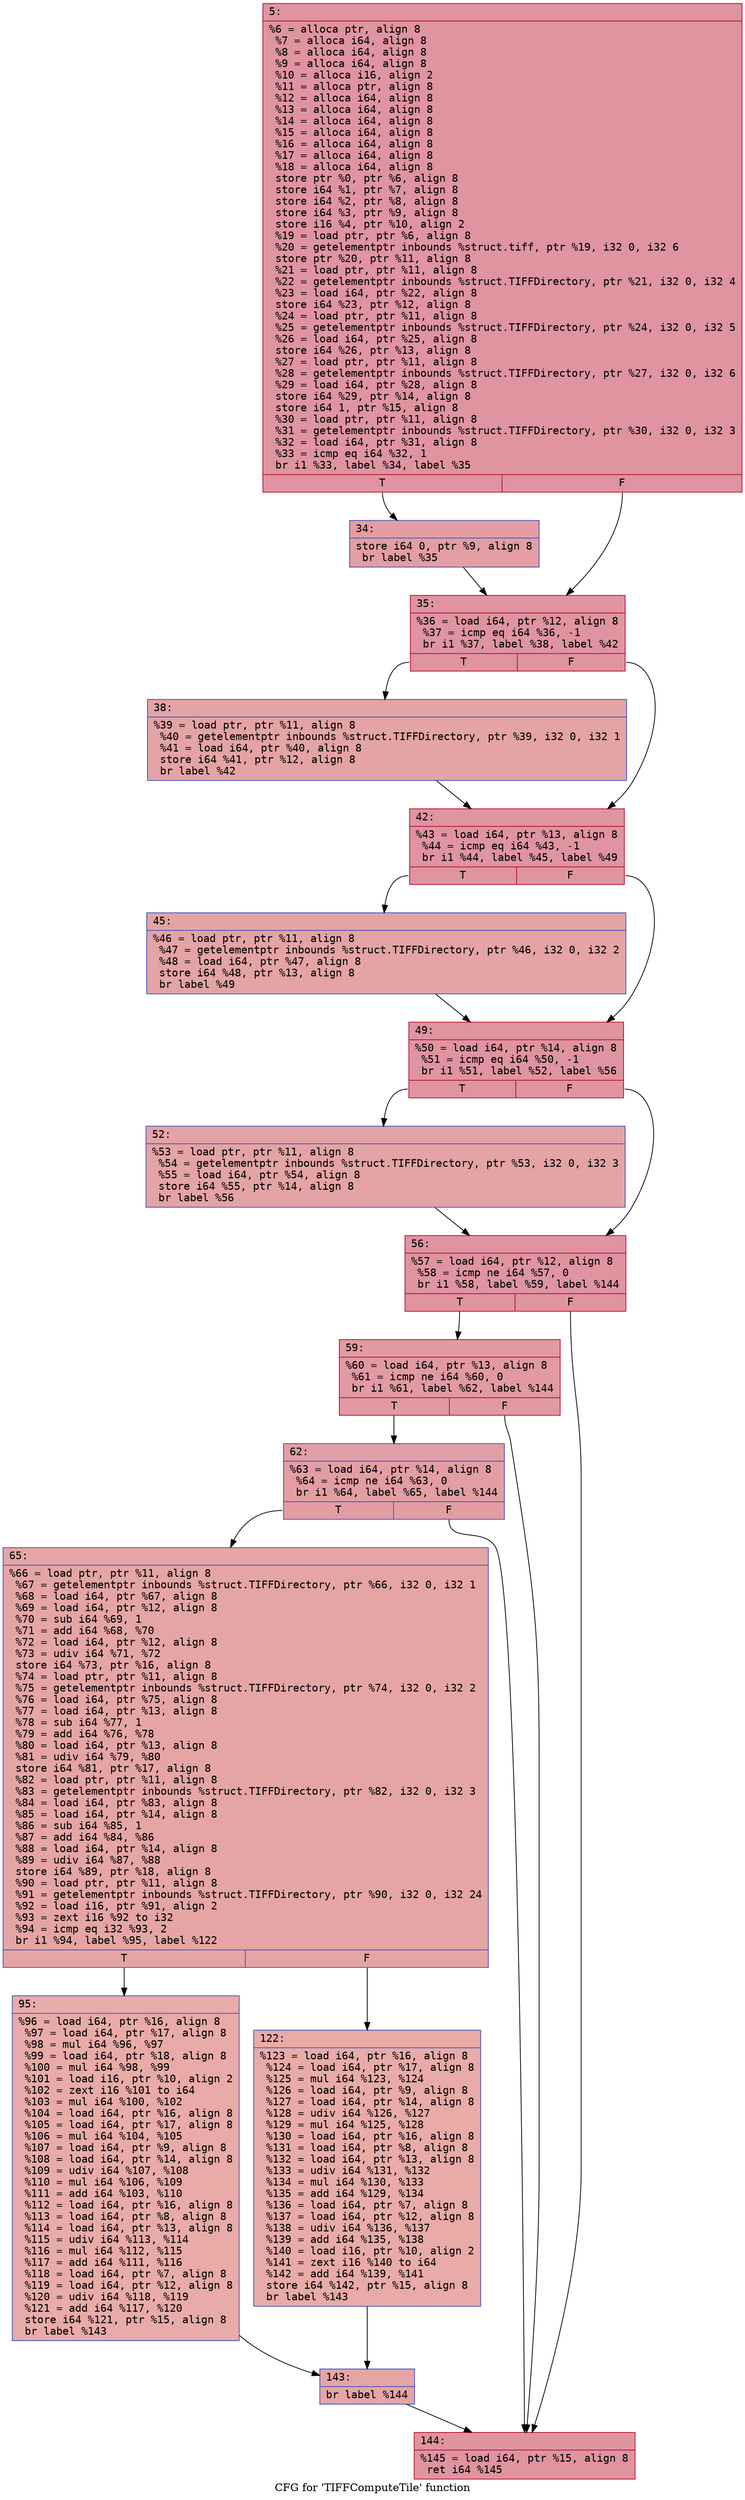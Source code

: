 digraph "CFG for 'TIFFComputeTile' function" {
	label="CFG for 'TIFFComputeTile' function";

	Node0x600002ef9f40 [shape=record,color="#b70d28ff", style=filled, fillcolor="#b70d2870" fontname="Courier",label="{5:\l|  %6 = alloca ptr, align 8\l  %7 = alloca i64, align 8\l  %8 = alloca i64, align 8\l  %9 = alloca i64, align 8\l  %10 = alloca i16, align 2\l  %11 = alloca ptr, align 8\l  %12 = alloca i64, align 8\l  %13 = alloca i64, align 8\l  %14 = alloca i64, align 8\l  %15 = alloca i64, align 8\l  %16 = alloca i64, align 8\l  %17 = alloca i64, align 8\l  %18 = alloca i64, align 8\l  store ptr %0, ptr %6, align 8\l  store i64 %1, ptr %7, align 8\l  store i64 %2, ptr %8, align 8\l  store i64 %3, ptr %9, align 8\l  store i16 %4, ptr %10, align 2\l  %19 = load ptr, ptr %6, align 8\l  %20 = getelementptr inbounds %struct.tiff, ptr %19, i32 0, i32 6\l  store ptr %20, ptr %11, align 8\l  %21 = load ptr, ptr %11, align 8\l  %22 = getelementptr inbounds %struct.TIFFDirectory, ptr %21, i32 0, i32 4\l  %23 = load i64, ptr %22, align 8\l  store i64 %23, ptr %12, align 8\l  %24 = load ptr, ptr %11, align 8\l  %25 = getelementptr inbounds %struct.TIFFDirectory, ptr %24, i32 0, i32 5\l  %26 = load i64, ptr %25, align 8\l  store i64 %26, ptr %13, align 8\l  %27 = load ptr, ptr %11, align 8\l  %28 = getelementptr inbounds %struct.TIFFDirectory, ptr %27, i32 0, i32 6\l  %29 = load i64, ptr %28, align 8\l  store i64 %29, ptr %14, align 8\l  store i64 1, ptr %15, align 8\l  %30 = load ptr, ptr %11, align 8\l  %31 = getelementptr inbounds %struct.TIFFDirectory, ptr %30, i32 0, i32 3\l  %32 = load i64, ptr %31, align 8\l  %33 = icmp eq i64 %32, 1\l  br i1 %33, label %34, label %35\l|{<s0>T|<s1>F}}"];
	Node0x600002ef9f40:s0 -> Node0x600002ef9f90[tooltip="5 -> 34\nProbability 50.00%" ];
	Node0x600002ef9f40:s1 -> Node0x600002ef9fe0[tooltip="5 -> 35\nProbability 50.00%" ];
	Node0x600002ef9f90 [shape=record,color="#3d50c3ff", style=filled, fillcolor="#be242e70" fontname="Courier",label="{34:\l|  store i64 0, ptr %9, align 8\l  br label %35\l}"];
	Node0x600002ef9f90 -> Node0x600002ef9fe0[tooltip="34 -> 35\nProbability 100.00%" ];
	Node0x600002ef9fe0 [shape=record,color="#b70d28ff", style=filled, fillcolor="#b70d2870" fontname="Courier",label="{35:\l|  %36 = load i64, ptr %12, align 8\l  %37 = icmp eq i64 %36, -1\l  br i1 %37, label %38, label %42\l|{<s0>T|<s1>F}}"];
	Node0x600002ef9fe0:s0 -> Node0x600002efa030[tooltip="35 -> 38\nProbability 37.50%" ];
	Node0x600002ef9fe0:s1 -> Node0x600002efa080[tooltip="35 -> 42\nProbability 62.50%" ];
	Node0x600002efa030 [shape=record,color="#3d50c3ff", style=filled, fillcolor="#c32e3170" fontname="Courier",label="{38:\l|  %39 = load ptr, ptr %11, align 8\l  %40 = getelementptr inbounds %struct.TIFFDirectory, ptr %39, i32 0, i32 1\l  %41 = load i64, ptr %40, align 8\l  store i64 %41, ptr %12, align 8\l  br label %42\l}"];
	Node0x600002efa030 -> Node0x600002efa080[tooltip="38 -> 42\nProbability 100.00%" ];
	Node0x600002efa080 [shape=record,color="#b70d28ff", style=filled, fillcolor="#b70d2870" fontname="Courier",label="{42:\l|  %43 = load i64, ptr %13, align 8\l  %44 = icmp eq i64 %43, -1\l  br i1 %44, label %45, label %49\l|{<s0>T|<s1>F}}"];
	Node0x600002efa080:s0 -> Node0x600002efa0d0[tooltip="42 -> 45\nProbability 37.50%" ];
	Node0x600002efa080:s1 -> Node0x600002efa120[tooltip="42 -> 49\nProbability 62.50%" ];
	Node0x600002efa0d0 [shape=record,color="#3d50c3ff", style=filled, fillcolor="#c32e3170" fontname="Courier",label="{45:\l|  %46 = load ptr, ptr %11, align 8\l  %47 = getelementptr inbounds %struct.TIFFDirectory, ptr %46, i32 0, i32 2\l  %48 = load i64, ptr %47, align 8\l  store i64 %48, ptr %13, align 8\l  br label %49\l}"];
	Node0x600002efa0d0 -> Node0x600002efa120[tooltip="45 -> 49\nProbability 100.00%" ];
	Node0x600002efa120 [shape=record,color="#b70d28ff", style=filled, fillcolor="#b70d2870" fontname="Courier",label="{49:\l|  %50 = load i64, ptr %14, align 8\l  %51 = icmp eq i64 %50, -1\l  br i1 %51, label %52, label %56\l|{<s0>T|<s1>F}}"];
	Node0x600002efa120:s0 -> Node0x600002efa170[tooltip="49 -> 52\nProbability 37.50%" ];
	Node0x600002efa120:s1 -> Node0x600002efa1c0[tooltip="49 -> 56\nProbability 62.50%" ];
	Node0x600002efa170 [shape=record,color="#3d50c3ff", style=filled, fillcolor="#c32e3170" fontname="Courier",label="{52:\l|  %53 = load ptr, ptr %11, align 8\l  %54 = getelementptr inbounds %struct.TIFFDirectory, ptr %53, i32 0, i32 3\l  %55 = load i64, ptr %54, align 8\l  store i64 %55, ptr %14, align 8\l  br label %56\l}"];
	Node0x600002efa170 -> Node0x600002efa1c0[tooltip="52 -> 56\nProbability 100.00%" ];
	Node0x600002efa1c0 [shape=record,color="#b70d28ff", style=filled, fillcolor="#b70d2870" fontname="Courier",label="{56:\l|  %57 = load i64, ptr %12, align 8\l  %58 = icmp ne i64 %57, 0\l  br i1 %58, label %59, label %144\l|{<s0>T|<s1>F}}"];
	Node0x600002efa1c0:s0 -> Node0x600002efa210[tooltip="56 -> 59\nProbability 62.50%" ];
	Node0x600002efa1c0:s1 -> Node0x600002efa3f0[tooltip="56 -> 144\nProbability 37.50%" ];
	Node0x600002efa210 [shape=record,color="#b70d28ff", style=filled, fillcolor="#bb1b2c70" fontname="Courier",label="{59:\l|  %60 = load i64, ptr %13, align 8\l  %61 = icmp ne i64 %60, 0\l  br i1 %61, label %62, label %144\l|{<s0>T|<s1>F}}"];
	Node0x600002efa210:s0 -> Node0x600002efa260[tooltip="59 -> 62\nProbability 62.50%" ];
	Node0x600002efa210:s1 -> Node0x600002efa3f0[tooltip="59 -> 144\nProbability 37.50%" ];
	Node0x600002efa260 [shape=record,color="#3d50c3ff", style=filled, fillcolor="#be242e70" fontname="Courier",label="{62:\l|  %63 = load i64, ptr %14, align 8\l  %64 = icmp ne i64 %63, 0\l  br i1 %64, label %65, label %144\l|{<s0>T|<s1>F}}"];
	Node0x600002efa260:s0 -> Node0x600002efa2b0[tooltip="62 -> 65\nProbability 62.50%" ];
	Node0x600002efa260:s1 -> Node0x600002efa3f0[tooltip="62 -> 144\nProbability 37.50%" ];
	Node0x600002efa2b0 [shape=record,color="#3d50c3ff", style=filled, fillcolor="#c5333470" fontname="Courier",label="{65:\l|  %66 = load ptr, ptr %11, align 8\l  %67 = getelementptr inbounds %struct.TIFFDirectory, ptr %66, i32 0, i32 1\l  %68 = load i64, ptr %67, align 8\l  %69 = load i64, ptr %12, align 8\l  %70 = sub i64 %69, 1\l  %71 = add i64 %68, %70\l  %72 = load i64, ptr %12, align 8\l  %73 = udiv i64 %71, %72\l  store i64 %73, ptr %16, align 8\l  %74 = load ptr, ptr %11, align 8\l  %75 = getelementptr inbounds %struct.TIFFDirectory, ptr %74, i32 0, i32 2\l  %76 = load i64, ptr %75, align 8\l  %77 = load i64, ptr %13, align 8\l  %78 = sub i64 %77, 1\l  %79 = add i64 %76, %78\l  %80 = load i64, ptr %13, align 8\l  %81 = udiv i64 %79, %80\l  store i64 %81, ptr %17, align 8\l  %82 = load ptr, ptr %11, align 8\l  %83 = getelementptr inbounds %struct.TIFFDirectory, ptr %82, i32 0, i32 3\l  %84 = load i64, ptr %83, align 8\l  %85 = load i64, ptr %14, align 8\l  %86 = sub i64 %85, 1\l  %87 = add i64 %84, %86\l  %88 = load i64, ptr %14, align 8\l  %89 = udiv i64 %87, %88\l  store i64 %89, ptr %18, align 8\l  %90 = load ptr, ptr %11, align 8\l  %91 = getelementptr inbounds %struct.TIFFDirectory, ptr %90, i32 0, i32 24\l  %92 = load i16, ptr %91, align 2\l  %93 = zext i16 %92 to i32\l  %94 = icmp eq i32 %93, 2\l  br i1 %94, label %95, label %122\l|{<s0>T|<s1>F}}"];
	Node0x600002efa2b0:s0 -> Node0x600002efa300[tooltip="65 -> 95\nProbability 50.00%" ];
	Node0x600002efa2b0:s1 -> Node0x600002efa350[tooltip="65 -> 122\nProbability 50.00%" ];
	Node0x600002efa300 [shape=record,color="#3d50c3ff", style=filled, fillcolor="#cc403a70" fontname="Courier",label="{95:\l|  %96 = load i64, ptr %16, align 8\l  %97 = load i64, ptr %17, align 8\l  %98 = mul i64 %96, %97\l  %99 = load i64, ptr %18, align 8\l  %100 = mul i64 %98, %99\l  %101 = load i16, ptr %10, align 2\l  %102 = zext i16 %101 to i64\l  %103 = mul i64 %100, %102\l  %104 = load i64, ptr %16, align 8\l  %105 = load i64, ptr %17, align 8\l  %106 = mul i64 %104, %105\l  %107 = load i64, ptr %9, align 8\l  %108 = load i64, ptr %14, align 8\l  %109 = udiv i64 %107, %108\l  %110 = mul i64 %106, %109\l  %111 = add i64 %103, %110\l  %112 = load i64, ptr %16, align 8\l  %113 = load i64, ptr %8, align 8\l  %114 = load i64, ptr %13, align 8\l  %115 = udiv i64 %113, %114\l  %116 = mul i64 %112, %115\l  %117 = add i64 %111, %116\l  %118 = load i64, ptr %7, align 8\l  %119 = load i64, ptr %12, align 8\l  %120 = udiv i64 %118, %119\l  %121 = add i64 %117, %120\l  store i64 %121, ptr %15, align 8\l  br label %143\l}"];
	Node0x600002efa300 -> Node0x600002efa3a0[tooltip="95 -> 143\nProbability 100.00%" ];
	Node0x600002efa350 [shape=record,color="#3d50c3ff", style=filled, fillcolor="#cc403a70" fontname="Courier",label="{122:\l|  %123 = load i64, ptr %16, align 8\l  %124 = load i64, ptr %17, align 8\l  %125 = mul i64 %123, %124\l  %126 = load i64, ptr %9, align 8\l  %127 = load i64, ptr %14, align 8\l  %128 = udiv i64 %126, %127\l  %129 = mul i64 %125, %128\l  %130 = load i64, ptr %16, align 8\l  %131 = load i64, ptr %8, align 8\l  %132 = load i64, ptr %13, align 8\l  %133 = udiv i64 %131, %132\l  %134 = mul i64 %130, %133\l  %135 = add i64 %129, %134\l  %136 = load i64, ptr %7, align 8\l  %137 = load i64, ptr %12, align 8\l  %138 = udiv i64 %136, %137\l  %139 = add i64 %135, %138\l  %140 = load i16, ptr %10, align 2\l  %141 = zext i16 %140 to i64\l  %142 = add i64 %139, %141\l  store i64 %142, ptr %15, align 8\l  br label %143\l}"];
	Node0x600002efa350 -> Node0x600002efa3a0[tooltip="122 -> 143\nProbability 100.00%" ];
	Node0x600002efa3a0 [shape=record,color="#3d50c3ff", style=filled, fillcolor="#c5333470" fontname="Courier",label="{143:\l|  br label %144\l}"];
	Node0x600002efa3a0 -> Node0x600002efa3f0[tooltip="143 -> 144\nProbability 100.00%" ];
	Node0x600002efa3f0 [shape=record,color="#b70d28ff", style=filled, fillcolor="#b70d2870" fontname="Courier",label="{144:\l|  %145 = load i64, ptr %15, align 8\l  ret i64 %145\l}"];
}
